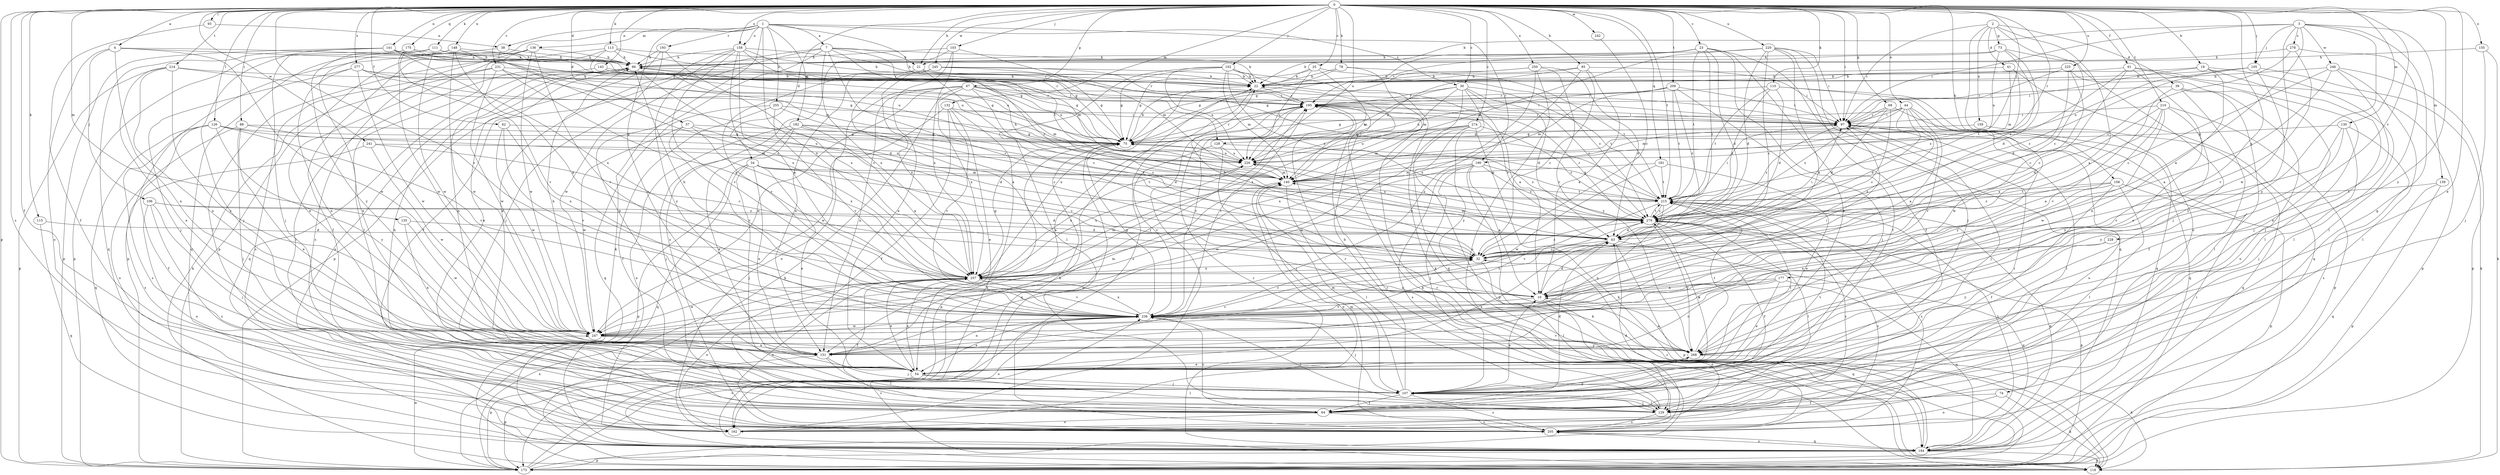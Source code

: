 strict digraph  {
0;
1;
2;
3;
4;
7;
10;
19;
21;
22;
23;
25;
30;
32;
34;
37;
38;
39;
41;
43;
44;
54;
61;
62;
64;
67;
68;
73;
74;
75;
78;
85;
86;
88;
93;
97;
102;
103;
105;
106;
107;
108;
110;
111;
113;
115;
118;
126;
128;
129;
130;
132;
135;
136;
139;
140;
141;
143;
148;
151;
155;
158;
159;
162;
173;
175;
177;
181;
182;
184;
190;
193;
195;
205;
209;
210;
214;
215;
220;
225;
226;
228;
231;
236;
241;
242;
245;
246;
247;
250;
255;
257;
268;
274;
277;
278;
279;
0 -> 4  [label=a];
0 -> 19  [label=b];
0 -> 21  [label=b];
0 -> 23  [label=c];
0 -> 25  [label=c];
0 -> 30  [label=c];
0 -> 34  [label=d];
0 -> 37  [label=d];
0 -> 44  [label=e];
0 -> 54  [label=e];
0 -> 61  [label=f];
0 -> 62  [label=f];
0 -> 64  [label=f];
0 -> 67  [label=g];
0 -> 68  [label=g];
0 -> 78  [label=h];
0 -> 85  [label=h];
0 -> 88  [label=i];
0 -> 93  [label=i];
0 -> 97  [label=i];
0 -> 102  [label=j];
0 -> 103  [label=j];
0 -> 105  [label=j];
0 -> 108  [label=k];
0 -> 110  [label=k];
0 -> 111  [label=k];
0 -> 113  [label=k];
0 -> 115  [label=k];
0 -> 126  [label=l];
0 -> 128  [label=l];
0 -> 130  [label=m];
0 -> 132  [label=m];
0 -> 135  [label=m];
0 -> 141  [label=n];
0 -> 143  [label=n];
0 -> 148  [label=n];
0 -> 155  [label=o];
0 -> 158  [label=o];
0 -> 173  [label=p];
0 -> 175  [label=q];
0 -> 177  [label=q];
0 -> 181  [label=q];
0 -> 190  [label=r];
0 -> 205  [label=s];
0 -> 209  [label=t];
0 -> 210  [label=t];
0 -> 214  [label=t];
0 -> 215  [label=t];
0 -> 220  [label=u];
0 -> 225  [label=u];
0 -> 226  [label=u];
0 -> 228  [label=v];
0 -> 231  [label=v];
0 -> 236  [label=v];
0 -> 241  [label=w];
0 -> 242  [label=w];
0 -> 245  [label=w];
0 -> 250  [label=x];
0 -> 268  [label=y];
0 -> 274  [label=z];
0 -> 277  [label=z];
1 -> 7  [label=a];
1 -> 30  [label=c];
1 -> 38  [label=d];
1 -> 118  [label=k];
1 -> 136  [label=m];
1 -> 151  [label=n];
1 -> 158  [label=o];
1 -> 173  [label=p];
1 -> 182  [label=q];
1 -> 190  [label=r];
1 -> 193  [label=r];
1 -> 215  [label=t];
1 -> 255  [label=x];
1 -> 257  [label=x];
2 -> 10  [label=a];
2 -> 32  [label=c];
2 -> 39  [label=d];
2 -> 41  [label=d];
2 -> 73  [label=g];
2 -> 97  [label=i];
2 -> 159  [label=o];
2 -> 162  [label=o];
3 -> 10  [label=a];
3 -> 21  [label=b];
3 -> 74  [label=g];
3 -> 97  [label=i];
3 -> 105  [label=j];
3 -> 139  [label=m];
3 -> 246  [label=w];
3 -> 247  [label=w];
3 -> 268  [label=y];
3 -> 278  [label=z];
4 -> 86  [label=h];
4 -> 106  [label=j];
4 -> 128  [label=l];
4 -> 151  [label=n];
4 -> 162  [label=o];
4 -> 247  [label=w];
7 -> 21  [label=b];
7 -> 22  [label=b];
7 -> 32  [label=c];
7 -> 54  [label=e];
7 -> 64  [label=f];
7 -> 140  [label=m];
7 -> 247  [label=w];
7 -> 257  [label=x];
7 -> 279  [label=z];
10 -> 43  [label=d];
10 -> 86  [label=h];
10 -> 162  [label=o];
10 -> 184  [label=q];
10 -> 236  [label=v];
19 -> 22  [label=b];
19 -> 97  [label=i];
19 -> 107  [label=j];
19 -> 129  [label=l];
19 -> 151  [label=n];
21 -> 22  [label=b];
21 -> 32  [label=c];
21 -> 75  [label=g];
21 -> 236  [label=v];
22 -> 195  [label=r];
22 -> 205  [label=s];
22 -> 257  [label=x];
23 -> 43  [label=d];
23 -> 54  [label=e];
23 -> 64  [label=f];
23 -> 75  [label=g];
23 -> 86  [label=h];
23 -> 184  [label=q];
23 -> 195  [label=r];
23 -> 215  [label=t];
23 -> 279  [label=z];
25 -> 22  [label=b];
25 -> 75  [label=g];
25 -> 140  [label=m];
25 -> 226  [label=u];
25 -> 279  [label=z];
30 -> 43  [label=d];
30 -> 184  [label=q];
30 -> 195  [label=r];
30 -> 215  [label=t];
30 -> 226  [label=u];
30 -> 257  [label=x];
30 -> 268  [label=y];
30 -> 279  [label=z];
32 -> 22  [label=b];
32 -> 129  [label=l];
32 -> 257  [label=x];
32 -> 279  [label=z];
34 -> 32  [label=c];
34 -> 54  [label=e];
34 -> 107  [label=j];
34 -> 140  [label=m];
34 -> 151  [label=n];
34 -> 173  [label=p];
34 -> 184  [label=q];
34 -> 215  [label=t];
37 -> 43  [label=d];
37 -> 75  [label=g];
37 -> 236  [label=v];
37 -> 247  [label=w];
37 -> 257  [label=x];
38 -> 32  [label=c];
38 -> 86  [label=h];
38 -> 173  [label=p];
39 -> 64  [label=f];
39 -> 129  [label=l];
39 -> 162  [label=o];
39 -> 195  [label=r];
39 -> 236  [label=v];
41 -> 22  [label=b];
41 -> 140  [label=m];
41 -> 184  [label=q];
41 -> 279  [label=z];
43 -> 32  [label=c];
43 -> 54  [label=e];
43 -> 97  [label=i];
43 -> 140  [label=m];
43 -> 173  [label=p];
43 -> 184  [label=q];
43 -> 195  [label=r];
44 -> 10  [label=a];
44 -> 43  [label=d];
44 -> 75  [label=g];
44 -> 97  [label=i];
44 -> 140  [label=m];
44 -> 236  [label=v];
44 -> 257  [label=x];
44 -> 268  [label=y];
54 -> 107  [label=j];
54 -> 129  [label=l];
54 -> 173  [label=p];
54 -> 215  [label=t];
54 -> 257  [label=x];
54 -> 279  [label=z];
61 -> 22  [label=b];
61 -> 32  [label=c];
61 -> 54  [label=e];
61 -> 129  [label=l];
61 -> 173  [label=p];
61 -> 215  [label=t];
62 -> 75  [label=g];
62 -> 236  [label=v];
62 -> 247  [label=w];
62 -> 257  [label=x];
64 -> 97  [label=i];
64 -> 162  [label=o];
64 -> 205  [label=s];
64 -> 236  [label=v];
64 -> 268  [label=y];
67 -> 32  [label=c];
67 -> 97  [label=i];
67 -> 118  [label=k];
67 -> 140  [label=m];
67 -> 151  [label=n];
67 -> 162  [label=o];
67 -> 195  [label=r];
67 -> 247  [label=w];
67 -> 257  [label=x];
68 -> 32  [label=c];
68 -> 43  [label=d];
68 -> 97  [label=i];
68 -> 184  [label=q];
68 -> 279  [label=z];
73 -> 22  [label=b];
73 -> 43  [label=d];
73 -> 86  [label=h];
73 -> 107  [label=j];
73 -> 226  [label=u];
73 -> 279  [label=z];
74 -> 64  [label=f];
74 -> 118  [label=k];
74 -> 162  [label=o];
75 -> 22  [label=b];
75 -> 162  [label=o];
75 -> 173  [label=p];
75 -> 184  [label=q];
75 -> 195  [label=r];
75 -> 226  [label=u];
78 -> 22  [label=b];
78 -> 75  [label=g];
78 -> 140  [label=m];
78 -> 215  [label=t];
85 -> 10  [label=a];
85 -> 22  [label=b];
85 -> 32  [label=c];
85 -> 97  [label=i];
85 -> 151  [label=n];
85 -> 226  [label=u];
86 -> 22  [label=b];
86 -> 32  [label=c];
86 -> 54  [label=e];
86 -> 151  [label=n];
86 -> 162  [label=o];
86 -> 184  [label=q];
86 -> 195  [label=r];
88 -> 54  [label=e];
88 -> 75  [label=g];
88 -> 107  [label=j];
88 -> 162  [label=o];
88 -> 226  [label=u];
93 -> 64  [label=f];
93 -> 38  [label=n];
97 -> 75  [label=g];
97 -> 107  [label=j];
97 -> 129  [label=l];
97 -> 162  [label=o];
97 -> 279  [label=z];
102 -> 10  [label=a];
102 -> 22  [label=b];
102 -> 75  [label=g];
102 -> 118  [label=k];
102 -> 129  [label=l];
102 -> 140  [label=m];
102 -> 226  [label=u];
102 -> 279  [label=z];
103 -> 54  [label=e];
103 -> 86  [label=h];
103 -> 140  [label=m];
103 -> 205  [label=s];
103 -> 257  [label=x];
105 -> 22  [label=b];
105 -> 118  [label=k];
105 -> 226  [label=u];
105 -> 268  [label=y];
105 -> 279  [label=z];
106 -> 43  [label=d];
106 -> 107  [label=j];
106 -> 162  [label=o];
106 -> 205  [label=s];
106 -> 279  [label=z];
107 -> 10  [label=a];
107 -> 22  [label=b];
107 -> 43  [label=d];
107 -> 64  [label=f];
107 -> 86  [label=h];
107 -> 129  [label=l];
107 -> 140  [label=m];
107 -> 205  [label=s];
107 -> 215  [label=t];
108 -> 64  [label=f];
108 -> 129  [label=l];
108 -> 151  [label=n];
108 -> 173  [label=p];
108 -> 215  [label=t];
108 -> 279  [label=z];
110 -> 43  [label=d];
110 -> 184  [label=q];
110 -> 195  [label=r];
110 -> 215  [label=t];
110 -> 247  [label=w];
110 -> 279  [label=z];
111 -> 86  [label=h];
111 -> 107  [label=j];
111 -> 226  [label=u];
111 -> 247  [label=w];
111 -> 268  [label=y];
113 -> 22  [label=b];
113 -> 54  [label=e];
113 -> 86  [label=h];
113 -> 129  [label=l];
113 -> 195  [label=r];
113 -> 226  [label=u];
115 -> 43  [label=d];
115 -> 184  [label=q];
118 -> 195  [label=r];
118 -> 236  [label=v];
126 -> 64  [label=f];
126 -> 75  [label=g];
126 -> 140  [label=m];
126 -> 184  [label=q];
126 -> 205  [label=s];
126 -> 236  [label=v];
126 -> 268  [label=y];
128 -> 107  [label=j];
128 -> 226  [label=u];
128 -> 236  [label=v];
128 -> 279  [label=z];
129 -> 107  [label=j];
129 -> 195  [label=r];
129 -> 205  [label=s];
129 -> 279  [label=z];
130 -> 75  [label=g];
130 -> 107  [label=j];
130 -> 205  [label=s];
130 -> 236  [label=v];
130 -> 268  [label=y];
132 -> 54  [label=e];
132 -> 64  [label=f];
132 -> 97  [label=i];
132 -> 118  [label=k];
132 -> 236  [label=v];
132 -> 247  [label=w];
135 -> 43  [label=d];
135 -> 151  [label=n];
135 -> 247  [label=w];
136 -> 64  [label=f];
136 -> 86  [label=h];
136 -> 129  [label=l];
136 -> 205  [label=s];
136 -> 236  [label=v];
136 -> 247  [label=w];
139 -> 173  [label=p];
139 -> 184  [label=q];
139 -> 215  [label=t];
140 -> 86  [label=h];
140 -> 129  [label=l];
140 -> 162  [label=o];
140 -> 215  [label=t];
141 -> 75  [label=g];
141 -> 86  [label=h];
141 -> 97  [label=i];
141 -> 107  [label=j];
141 -> 173  [label=p];
141 -> 184  [label=q];
141 -> 257  [label=x];
143 -> 22  [label=b];
143 -> 75  [label=g];
143 -> 129  [label=l];
143 -> 226  [label=u];
148 -> 10  [label=a];
148 -> 54  [label=e];
148 -> 86  [label=h];
148 -> 140  [label=m];
148 -> 184  [label=q];
148 -> 247  [label=w];
151 -> 32  [label=c];
151 -> 107  [label=j];
151 -> 129  [label=l];
151 -> 173  [label=p];
151 -> 195  [label=r];
155 -> 86  [label=h];
155 -> 107  [label=j];
155 -> 118  [label=k];
158 -> 10  [label=a];
158 -> 22  [label=b];
158 -> 54  [label=e];
158 -> 75  [label=g];
158 -> 86  [label=h];
158 -> 195  [label=r];
158 -> 236  [label=v];
158 -> 257  [label=x];
158 -> 268  [label=y];
159 -> 75  [label=g];
159 -> 184  [label=q];
162 -> 195  [label=r];
173 -> 22  [label=b];
173 -> 97  [label=i];
173 -> 195  [label=r];
173 -> 236  [label=v];
173 -> 247  [label=w];
173 -> 257  [label=x];
175 -> 86  [label=h];
175 -> 173  [label=p];
175 -> 226  [label=u];
175 -> 236  [label=v];
175 -> 247  [label=w];
177 -> 10  [label=a];
177 -> 54  [label=e];
177 -> 151  [label=n];
177 -> 184  [label=q];
177 -> 236  [label=v];
181 -> 54  [label=e];
181 -> 140  [label=m];
181 -> 215  [label=t];
181 -> 247  [label=w];
182 -> 10  [label=a];
182 -> 43  [label=d];
182 -> 54  [label=e];
182 -> 75  [label=g];
182 -> 107  [label=j];
182 -> 162  [label=o];
182 -> 279  [label=z];
184 -> 32  [label=c];
184 -> 118  [label=k];
184 -> 173  [label=p];
184 -> 195  [label=r];
184 -> 205  [label=s];
190 -> 10  [label=a];
190 -> 107  [label=j];
190 -> 118  [label=k];
190 -> 140  [label=m];
190 -> 205  [label=s];
190 -> 215  [label=t];
190 -> 247  [label=w];
190 -> 279  [label=z];
193 -> 86  [label=h];
193 -> 107  [label=j];
193 -> 173  [label=p];
193 -> 257  [label=x];
195 -> 97  [label=i];
195 -> 118  [label=k];
195 -> 151  [label=n];
195 -> 236  [label=v];
205 -> 43  [label=d];
205 -> 140  [label=m];
205 -> 184  [label=q];
205 -> 215  [label=t];
205 -> 279  [label=z];
209 -> 97  [label=i];
209 -> 107  [label=j];
209 -> 140  [label=m];
209 -> 195  [label=r];
209 -> 215  [label=t];
209 -> 226  [label=u];
209 -> 279  [label=z];
210 -> 10  [label=a];
210 -> 43  [label=d];
210 -> 97  [label=i];
210 -> 173  [label=p];
210 -> 247  [label=w];
210 -> 257  [label=x];
210 -> 268  [label=y];
214 -> 22  [label=b];
214 -> 54  [label=e];
214 -> 75  [label=g];
214 -> 151  [label=n];
214 -> 173  [label=p];
214 -> 268  [label=y];
215 -> 75  [label=g];
215 -> 97  [label=i];
215 -> 151  [label=n];
215 -> 184  [label=q];
215 -> 205  [label=s];
215 -> 236  [label=v];
215 -> 279  [label=z];
220 -> 10  [label=a];
220 -> 32  [label=c];
220 -> 43  [label=d];
220 -> 64  [label=f];
220 -> 86  [label=h];
220 -> 97  [label=i];
220 -> 107  [label=j];
220 -> 140  [label=m];
225 -> 22  [label=b];
225 -> 32  [label=c];
225 -> 43  [label=d];
225 -> 97  [label=i];
225 -> 107  [label=j];
226 -> 140  [label=m];
226 -> 257  [label=x];
226 -> 279  [label=z];
228 -> 32  [label=c];
228 -> 268  [label=y];
231 -> 22  [label=b];
231 -> 43  [label=d];
231 -> 118  [label=k];
231 -> 205  [label=s];
231 -> 247  [label=w];
231 -> 257  [label=x];
236 -> 32  [label=c];
236 -> 54  [label=e];
236 -> 75  [label=g];
236 -> 97  [label=i];
236 -> 107  [label=j];
236 -> 129  [label=l];
236 -> 151  [label=n];
236 -> 162  [label=o];
236 -> 195  [label=r];
236 -> 247  [label=w];
236 -> 257  [label=x];
236 -> 279  [label=z];
241 -> 32  [label=c];
241 -> 205  [label=s];
241 -> 226  [label=u];
241 -> 247  [label=w];
242 -> 32  [label=c];
245 -> 10  [label=a];
245 -> 22  [label=b];
245 -> 151  [label=n];
245 -> 195  [label=r];
245 -> 215  [label=t];
245 -> 257  [label=x];
246 -> 10  [label=a];
246 -> 22  [label=b];
246 -> 32  [label=c];
246 -> 54  [label=e];
246 -> 129  [label=l];
246 -> 173  [label=p];
247 -> 86  [label=h];
247 -> 140  [label=m];
247 -> 151  [label=n];
247 -> 268  [label=y];
250 -> 22  [label=b];
250 -> 43  [label=d];
250 -> 75  [label=g];
250 -> 205  [label=s];
250 -> 257  [label=x];
250 -> 268  [label=y];
255 -> 32  [label=c];
255 -> 64  [label=f];
255 -> 97  [label=i];
255 -> 184  [label=q];
255 -> 236  [label=v];
257 -> 10  [label=a];
257 -> 54  [label=e];
257 -> 64  [label=f];
257 -> 75  [label=g];
257 -> 140  [label=m];
257 -> 162  [label=o];
257 -> 205  [label=s];
257 -> 226  [label=u];
257 -> 236  [label=v];
257 -> 247  [label=w];
268 -> 10  [label=a];
268 -> 54  [label=e];
268 -> 118  [label=k];
268 -> 215  [label=t];
268 -> 236  [label=v];
274 -> 75  [label=g];
274 -> 118  [label=k];
274 -> 140  [label=m];
274 -> 173  [label=p];
274 -> 226  [label=u];
274 -> 247  [label=w];
274 -> 257  [label=x];
274 -> 279  [label=z];
277 -> 22  [label=b];
277 -> 75  [label=g];
277 -> 97  [label=i];
277 -> 107  [label=j];
277 -> 151  [label=n];
277 -> 247  [label=w];
278 -> 86  [label=h];
278 -> 129  [label=l];
278 -> 236  [label=v];
278 -> 279  [label=z];
279 -> 43  [label=d];
279 -> 64  [label=f];
279 -> 129  [label=l];
279 -> 173  [label=p];
279 -> 195  [label=r];
279 -> 215  [label=t];
279 -> 226  [label=u];
279 -> 268  [label=y];
}
